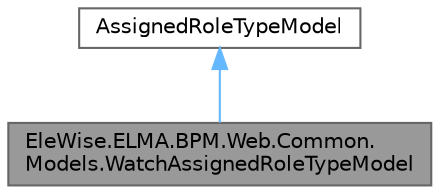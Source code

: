 digraph "EleWise.ELMA.BPM.Web.Common.Models.WatchAssignedRoleTypeModel"
{
 // LATEX_PDF_SIZE
  bgcolor="transparent";
  edge [fontname=Helvetica,fontsize=10,labelfontname=Helvetica,labelfontsize=10];
  node [fontname=Helvetica,fontsize=10,shape=box,height=0.2,width=0.4];
  Node1 [id="Node000001",label="EleWise.ELMA.BPM.Web.Common.\lModels.WatchAssignedRoleTypeModel",height=0.2,width=0.4,color="gray40", fillcolor="grey60", style="filled", fontcolor="black",tooltip="Модель расширения AssignedRoleTypeModel для Наблюдателей"];
  Node2 -> Node1 [id="edge1_Node000001_Node000002",dir="back",color="steelblue1",style="solid",tooltip=" "];
  Node2 [id="Node000002",label="AssignedRoleTypeModel",height=0.2,width=0.4,color="gray40", fillcolor="white", style="filled",tooltip=" "];
}
